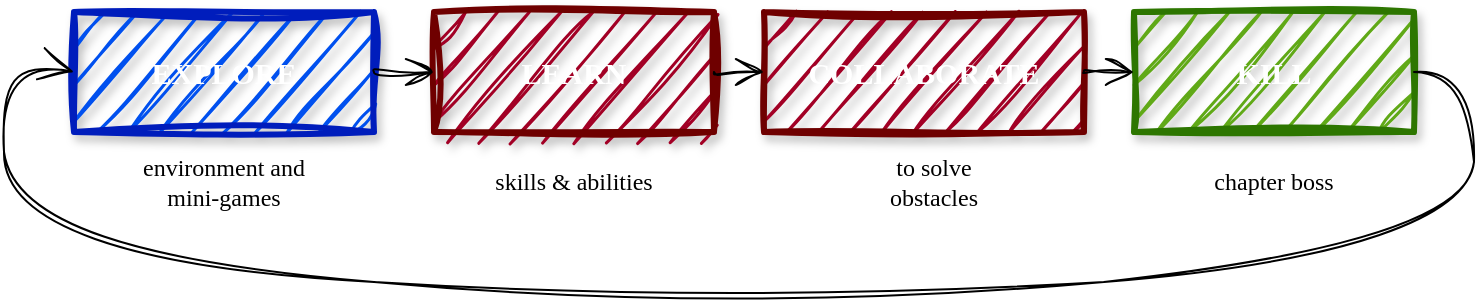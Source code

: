 <mxfile version="28.2.3">
  <diagram name="Page-1" id="ZE6_5lemtYsxOAGkz07i">
    <mxGraphModel dx="925" dy="543" grid="1" gridSize="10" guides="1" tooltips="1" connect="1" arrows="1" fold="1" page="1" pageScale="1" pageWidth="850" pageHeight="1100" math="0" shadow="0">
      <root>
        <mxCell id="0" />
        <mxCell id="1" parent="0" />
        <mxCell id="voLbpQutr07BWDNycAb0-1" value="EXPLORE" style="rounded=0;fillColor=light-dark(#0050EF,#66FFFF);strokeColor=light-dark(#001DBC,#CCFFFF);fontColor=#ffffff;comic=1;enumerate=0;treeMoving=0;treeFolding=0;strokeWidth=3;glass=0;shadow=1;sketch=1;curveFitting=1;jiggle=2;fontFamily=DynaPuff;fontStyle=1;labelBackgroundColor=none;textShadow=0;labelBorderColor=none;whiteSpace=wrap;html=1;fontSource=https%3A%2F%2Ffonts.googleapis.com%2Fcss2%3Ffamily%3DDynaPuff%3Awght%40400..700%26family%3DOi%26display%3Dswap%22%20rel%3D%22stylesheet;fontSize=15;" parent="1" vertex="1">
          <mxGeometry x="80" y="260" width="150" height="60" as="geometry" />
        </mxCell>
        <mxCell id="voLbpQutr07BWDNycAb0-2" value="LEARN" style="rounded=0;fillColor=light-dark(#A20025,#FF99CC);strokeColor=light-dark(#6F0000,#FFCCE6);fontColor=#ffffff;comic=1;enumerate=0;treeMoving=0;treeFolding=0;strokeWidth=3;glass=0;shadow=1;sketch=1;curveFitting=1;jiggle=2;fontFamily=DynaPuff;fontStyle=1;labelBackgroundColor=none;textShadow=0;labelBorderColor=none;whiteSpace=wrap;html=1;fontSource=https%3A%2F%2Ffonts.googleapis.com%2Fcss2%3Ffamily%3DDynaPuff%3Awght%40400..700%26family%3DOi%26display%3Dswap%22%20rel%3D%22stylesheet;fontSize=15;" parent="1" vertex="1">
          <mxGeometry x="260" y="260" width="140" height="60" as="geometry" />
        </mxCell>
        <mxCell id="voLbpQutr07BWDNycAb0-3" value="COLLABORATE" style="rounded=0;fillColor=light-dark(#A20025,#6666FF);strokeColor=light-dark(#6F0000,#E5CCFF);fontColor=#ffffff;comic=1;enumerate=0;treeMoving=0;treeFolding=0;strokeWidth=3;glass=0;shadow=1;sketch=1;curveFitting=1;jiggle=2;fontFamily=DynaPuff;fontStyle=1;labelBackgroundColor=none;textShadow=0;labelBorderColor=none;whiteSpace=wrap;html=1;fontSource=https%3A%2F%2Ffonts.googleapis.com%2Fcss2%3Ffamily%3DDynaPuff%3Awght%40400..700%26family%3DOi%26display%3Dswap%22%20rel%3D%22stylesheet;fontSize=15;" parent="1" vertex="1">
          <mxGeometry x="425" y="260" width="160" height="60" as="geometry" />
        </mxCell>
        <mxCell id="voLbpQutr07BWDNycAb0-5" value="KILL" style="rounded=0;fillColor=light-dark(#60A917,#B266FF);strokeColor=light-dark(#2D7600,#CCCCFF);fontColor=#ffffff;comic=1;enumerate=0;treeMoving=0;treeFolding=0;strokeWidth=3;glass=0;shadow=1;sketch=1;curveFitting=1;jiggle=2;fontFamily=DynaPuff;fontStyle=1;labelBackgroundColor=none;textShadow=0;labelBorderColor=none;whiteSpace=wrap;html=1;fontSource=https%3A%2F%2Ffonts.googleapis.com%2Fcss2%3Ffamily%3DDynaPuff%3Awght%40400..700%26family%3DOi%26display%3Dswap%22%20rel%3D%22stylesheet;fontSize=15;" parent="1" vertex="1">
          <mxGeometry x="610" y="260" width="140" height="60" as="geometry" />
        </mxCell>
        <mxCell id="wJ4ixOV1RO786vI5CnMP-1" value="" style="endArrow=open;html=1;rounded=0;entryX=0;entryY=0.5;entryDx=0;entryDy=0;exitX=1;exitY=0.5;exitDx=0;exitDy=0;curved=1;endFill=0;comic=1;endSize=12;startSize=15;sketch=1;curveFitting=1;jiggle=2;" edge="1" parent="1" source="voLbpQutr07BWDNycAb0-1" target="voLbpQutr07BWDNycAb0-2">
          <mxGeometry relative="1" as="geometry">
            <mxPoint x="260" y="219.5" as="sourcePoint" />
            <mxPoint x="310" y="220" as="targetPoint" />
          </mxGeometry>
        </mxCell>
        <mxCell id="wJ4ixOV1RO786vI5CnMP-3" value="" style="endArrow=open;html=1;rounded=0;exitX=1;exitY=0.5;exitDx=0;exitDy=0;entryX=0;entryY=0.5;entryDx=0;entryDy=0;curved=1;comic=1;sketch=1;jiggle=2;curveFitting=1;strokeColor=default;align=center;verticalAlign=middle;fontFamily=Helvetica;fontSize=11;fontColor=default;labelBackgroundColor=default;startSize=15;endFill=0;endSize=12;" edge="1" parent="1" source="voLbpQutr07BWDNycAb0-2" target="voLbpQutr07BWDNycAb0-3">
          <mxGeometry relative="1" as="geometry">
            <mxPoint x="410" y="310" as="sourcePoint" />
            <mxPoint x="510" y="310" as="targetPoint" />
          </mxGeometry>
        </mxCell>
        <mxCell id="wJ4ixOV1RO786vI5CnMP-5" value="" style="endArrow=open;html=1;rounded=0;exitX=1;exitY=0.5;exitDx=0;exitDy=0;entryX=0;entryY=0.5;entryDx=0;entryDy=0;curved=1;comic=1;sketch=1;jiggle=2;curveFitting=1;strokeColor=default;align=center;verticalAlign=middle;fontFamily=Helvetica;fontSize=11;fontColor=default;labelBackgroundColor=default;startSize=15;endFill=0;endSize=12;" edge="1" parent="1" source="voLbpQutr07BWDNycAb0-3" target="voLbpQutr07BWDNycAb0-5">
          <mxGeometry relative="1" as="geometry">
            <mxPoint x="650" y="289.5" as="sourcePoint" />
            <mxPoint x="430" y="460" as="targetPoint" />
          </mxGeometry>
        </mxCell>
        <mxCell id="wJ4ixOV1RO786vI5CnMP-7" value="" style="endArrow=open;html=1;rounded=0;exitX=1;exitY=0.5;exitDx=0;exitDy=0;entryX=0;entryY=0.5;entryDx=0;entryDy=0;curved=1;comic=1;sketch=1;curveFitting=1;jiggle=2;endFill=0;endSize=15;" edge="1" parent="1" source="voLbpQutr07BWDNycAb0-5" target="voLbpQutr07BWDNycAb0-1">
          <mxGeometry relative="1" as="geometry">
            <mxPoint x="695" y="410" as="sourcePoint" />
            <mxPoint x="150" y="440" as="targetPoint" />
            <Array as="points">
              <mxPoint x="780" y="290" />
              <mxPoint x="780" y="380" />
              <mxPoint x="410" y="410" />
              <mxPoint x="50" y="380" />
              <mxPoint x="40" y="280" />
            </Array>
          </mxGeometry>
        </mxCell>
        <mxCell id="wJ4ixOV1RO786vI5CnMP-10" value="skills &amp;amp; abilities" style="text;html=1;align=center;verticalAlign=middle;whiteSpace=wrap;rounded=0;fontFamily=DynaPuff;fontSource=https%3A%2F%2Ffonts.googleapis.com%2Fcss2%3Ffamily%3DDynaPuff%3Awght%40400..700%26family%3DOi%26display%3Dswap%22%20rel%3D%22stylesheet;" vertex="1" parent="1">
          <mxGeometry x="285" y="330" width="90" height="30" as="geometry" />
        </mxCell>
        <mxCell id="wJ4ixOV1RO786vI5CnMP-11" value="to solve obstacles" style="text;html=1;align=center;verticalAlign=middle;whiteSpace=wrap;rounded=0;fontFamily=DynaPuff;fontSource=https%3A%2F%2Ffonts.googleapis.com%2Fcss2%3Ffamily%3DDynaPuff%3Awght%40400..700%26family%3DOi%26display%3Dswap%22%20rel%3D%22stylesheet;" vertex="1" parent="1">
          <mxGeometry x="470" y="330" width="80" height="30" as="geometry" />
        </mxCell>
        <mxCell id="wJ4ixOV1RO786vI5CnMP-12" value="chapter boss" style="text;html=1;align=center;verticalAlign=middle;whiteSpace=wrap;rounded=0;fontFamily=DynaPuff;fontSource=https%3A%2F%2Ffonts.googleapis.com%2Fcss2%3Ffamily%3DDynaPuff%3Awght%40400..700%26family%3DOi%26display%3Dswap%22%20rel%3D%22stylesheet;" vertex="1" parent="1">
          <mxGeometry x="635" y="330" width="90" height="30" as="geometry" />
        </mxCell>
        <mxCell id="wJ4ixOV1RO786vI5CnMP-13" value="environment and mini-games" style="text;html=1;align=center;verticalAlign=middle;whiteSpace=wrap;rounded=0;fontFamily=DynaPuff;fontSource=https%3A%2F%2Ffonts.googleapis.com%2Fcss2%3Ffamily%3DDynaPuff%3Awght%40400..700%26family%3DOi%26display%3Dswap%22%20rel%3D%22stylesheet;" vertex="1" parent="1">
          <mxGeometry x="100" y="330" width="110" height="30" as="geometry" />
        </mxCell>
      </root>
    </mxGraphModel>
  </diagram>
</mxfile>
